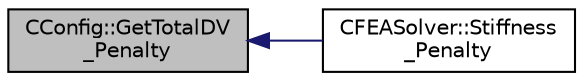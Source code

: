digraph "CConfig::GetTotalDV_Penalty"
{
  edge [fontname="Helvetica",fontsize="10",labelfontname="Helvetica",labelfontsize="10"];
  node [fontname="Helvetica",fontsize="10",shape=record];
  rankdir="LR";
  Node13053 [label="CConfig::GetTotalDV\l_Penalty",height=0.2,width=0.4,color="black", fillcolor="grey75", style="filled", fontcolor="black"];
  Node13053 -> Node13054 [dir="back",color="midnightblue",fontsize="10",style="solid",fontname="Helvetica"];
  Node13054 [label="CFEASolver::Stiffness\l_Penalty",height=0.2,width=0.4,color="black", fillcolor="white", style="filled",URL="$class_c_f_e_a_solver.html#a851693872b6b7849d52854fe9734ad85",tooltip="Compute the penalty due to the stiffness increase. "];
}
